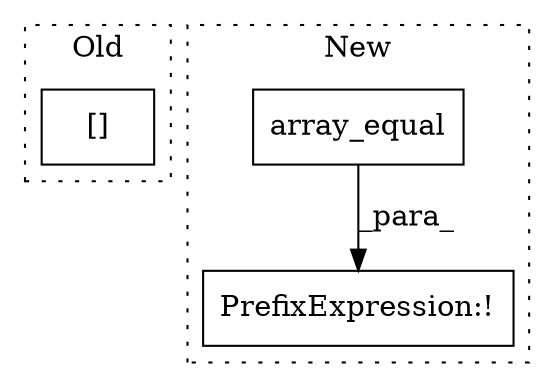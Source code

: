 digraph G {
subgraph cluster0 {
1 [label="[]" a="2" s="7519,7532" l="7,1" shape="box"];
label = "Old";
style="dotted";
}
subgraph cluster1 {
2 [label="array_equal" a="32" s="7347,7626" l="12,1" shape="box"];
3 [label="PrefixExpression:!" a="38" s="7340" l="1" shape="box"];
label = "New";
style="dotted";
}
2 -> 3 [label="_para_"];
}